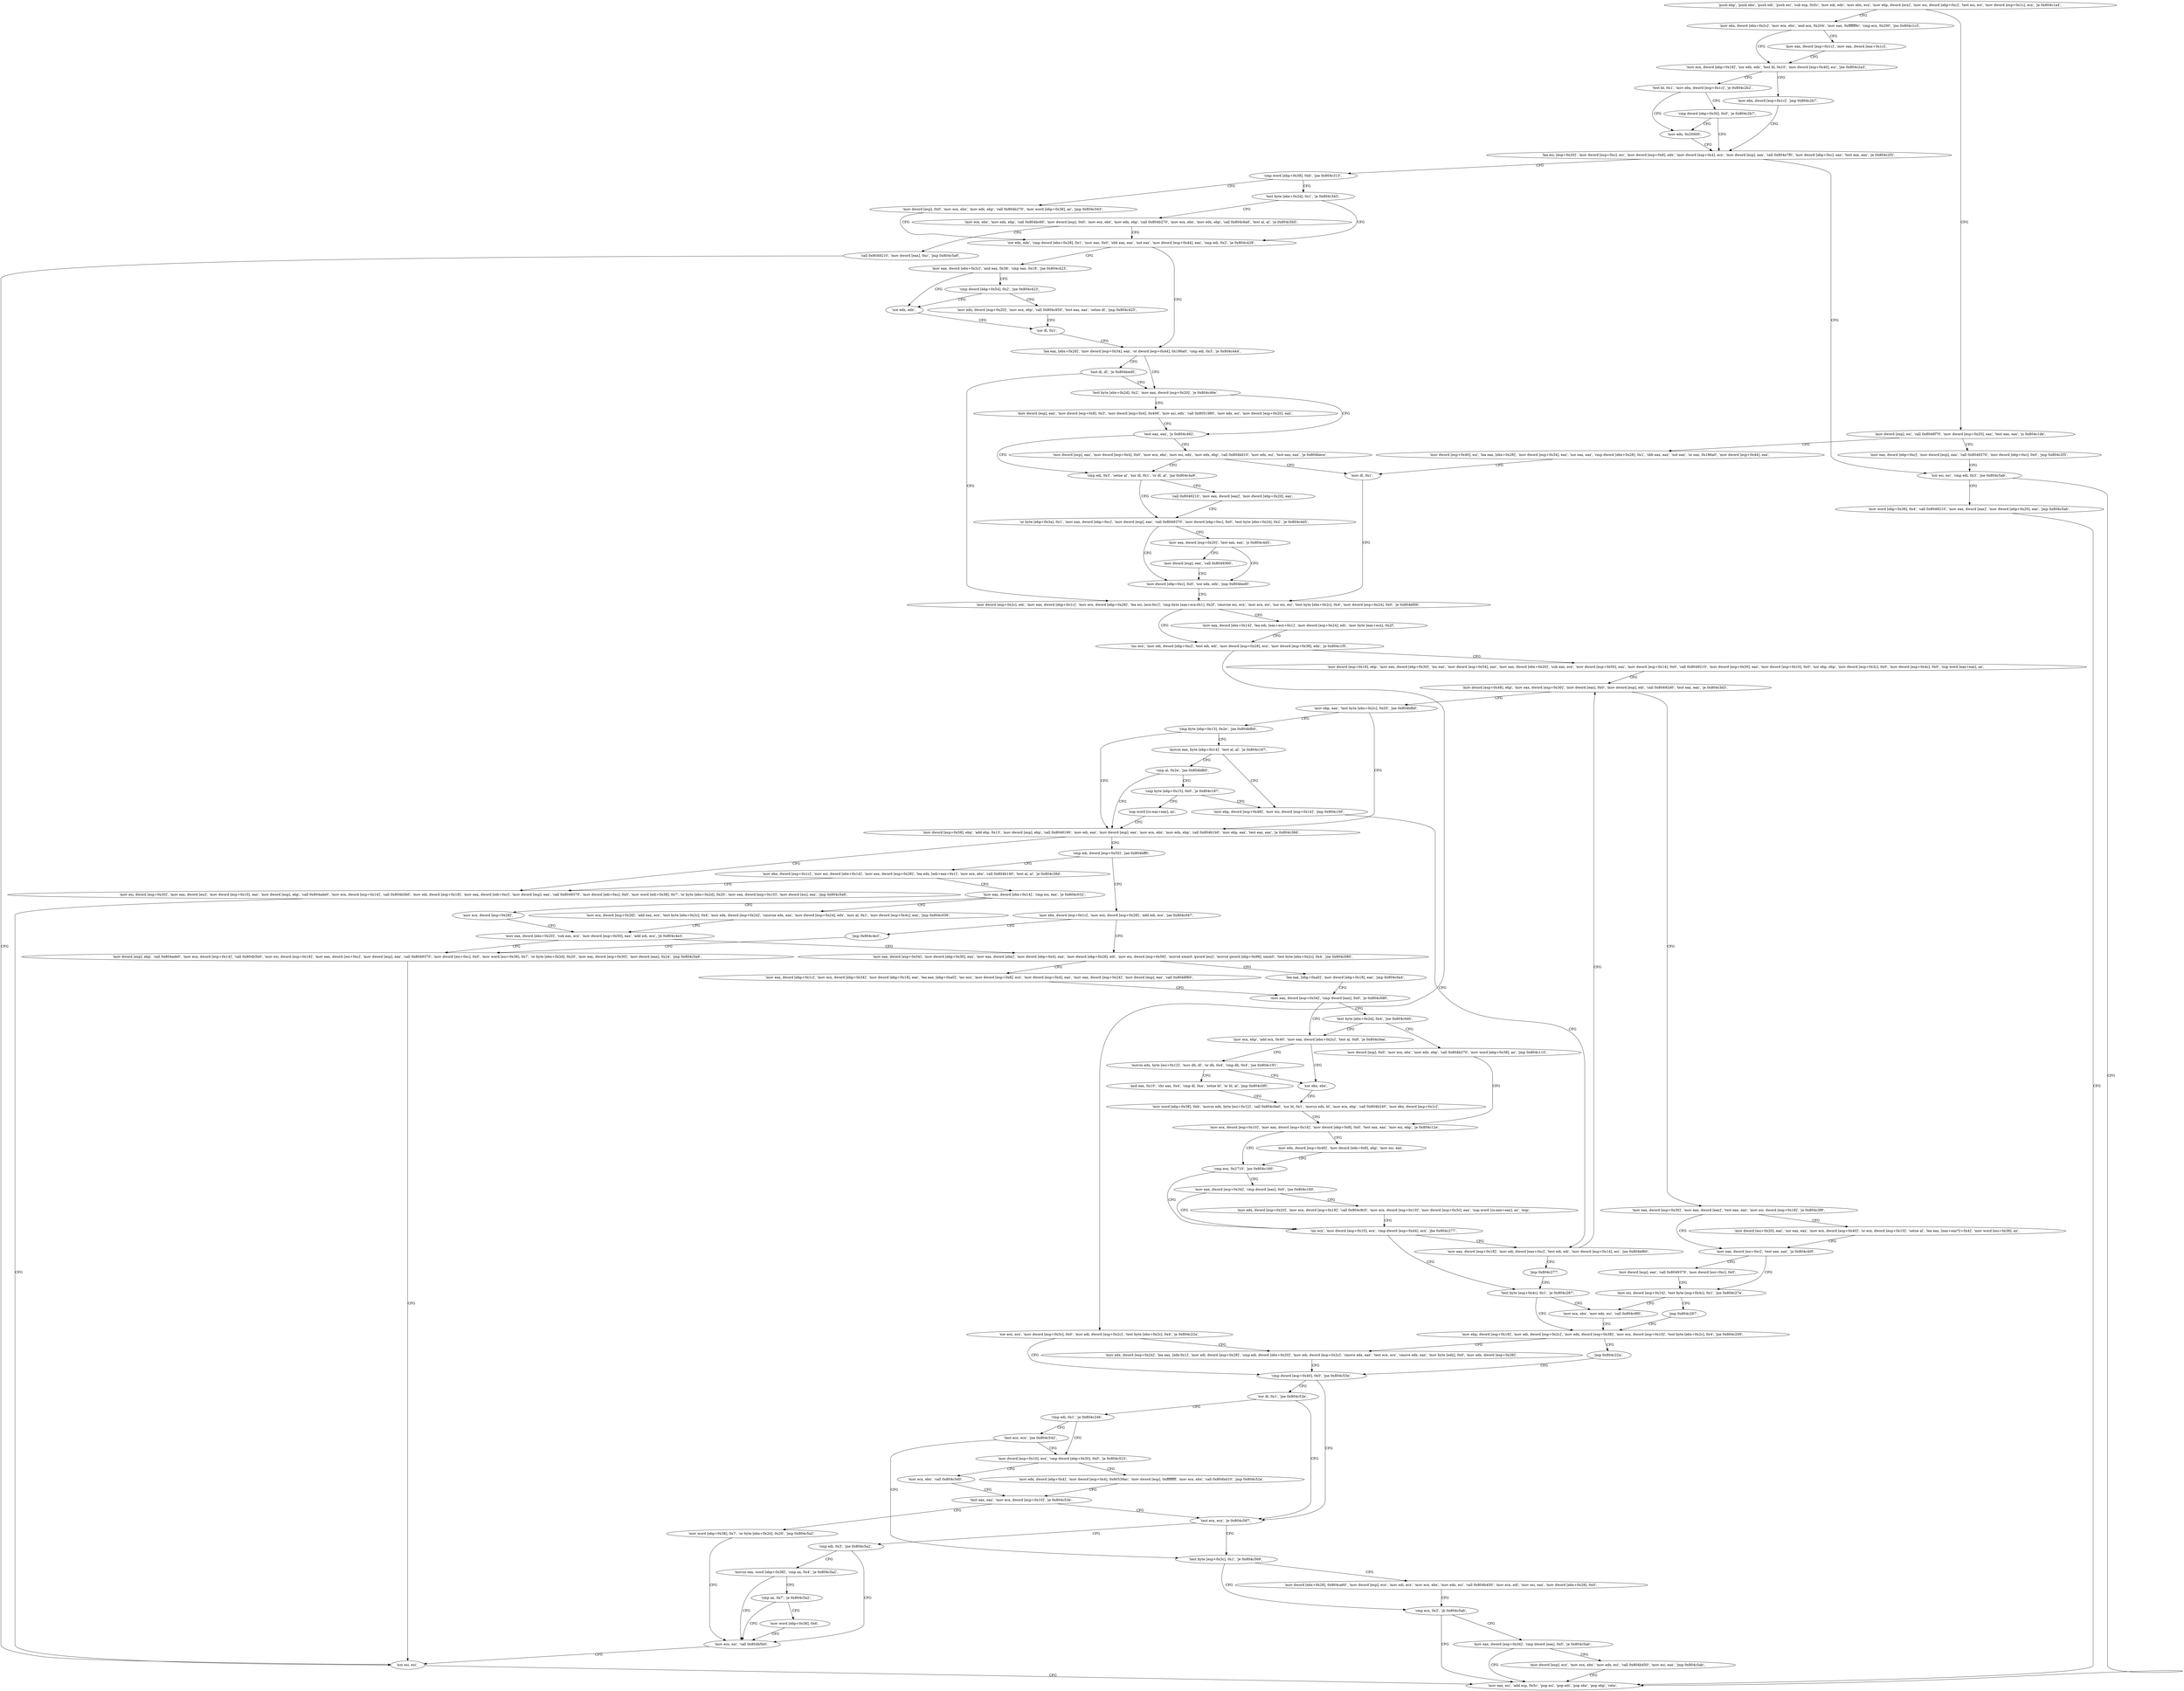 digraph "func" {
"134528640" [label = "'push ebp', 'push ebx', 'push edi', 'push esi', 'sub esp, 0x5c', 'mov edi, edx', 'mov ebx, ecx', 'mov ebp, dword [ecx]', 'mov esi, dword [ebp+0xc]', 'test esi, esi', 'mov dword [esp+0x1c], ecx', 'je 0x804c1a4', " ]
"134529444" [label = "'mov ebx, dword [ebx+0x2c]', 'mov ecx, ebx', 'and ecx, 0x204', 'mov eax, 0xffffff9c', 'cmp ecx, 0x200', 'jne 0x804c1c3', " ]
"134528668" [label = "'mov dword [esp], esi', 'call 0x8048f70', 'mov dword [esp+0x20], eax', 'test eax, eax', 'js 0x804c1de', " ]
"134529475" [label = "'mov ecx, dword [ebp+0x18]', 'xor edx, edx', 'test bl, 0x10', 'mov dword [esp+0x40], esi', 'jne 0x804c2a3', " ]
"134529468" [label = "'mov eax, dword [esp+0x1c]', 'mov eax, dword [eax+0x1c]', " ]
"134529502" [label = "'mov eax, dword [ebp+0xc]', 'mov dword [esp], eax', 'call 0x8049370', 'mov dword [ebp+0xc], 0x0', 'jmp 0x804c2f3', " ]
"134528688" [label = "'mov dword [esp+0x40], esi', 'lea eax, [ebx+0x28]', 'mov dword [esp+0x34], eax', 'xor eax, eax', 'cmp dword [ebx+0x28], 0x1', 'sbb eax, eax', 'not eax', 'or eax, 0x186a0', 'mov dword [esp+0x44], eax', " ]
"134529699" [label = "'test bl, 0x1', 'mov ebx, dword [esp+0x1c]', 'je 0x804c2b2', " ]
"134529493" [label = "'mov ebx, dword [esp+0x1c]', 'jmp 0x804c2b7', " ]
"134529779" [label = "'xor esi, esi', 'cmp edi, 0x3', 'jne 0x804c5ab', " ]
"134528718" [label = "'mov dl, 0x1', " ]
"134529714" [label = "'mov edx, 0x20000', " ]
"134529708" [label = "'cmp dword [ebp+0x30], 0x0', 'je 0x804c2b7', " ]
"134529719" [label = "'lea esi, [esp+0x20]', 'mov dword [esp+0xc], esi', 'mov dword [esp+0x8], edx', 'mov dword [esp+0x4], ecx', 'mov dword [esp], eax', 'call 0x804e7f0', 'mov dword [ebp+0xc], eax', 'test eax, eax', 'je 0x804c2f3', " ]
"134530475" [label = "'mov eax, esi', 'add esp, 0x5c', 'pop esi', 'pop edi', 'pop ebx', 'pop ebp', 'retn', " ]
"134529790" [label = "'mov word [ebp+0x38], 0x4', 'call 0x8049210', 'mov eax, dword [eax]', 'mov dword [ebp+0x20], eax', 'jmp 0x804c5ab', " ]
"134528774" [label = "'inc ecx', 'mov edi, dword [ebp+0xc]', 'test edi, edi', 'mov dword [esp+0x28], ecx', 'mov dword [esp+0x38], edx', 'je 0x804c1f5', " ]
"134529525" [label = "'xor ecx, ecx', 'mov dword [esp+0x3c], 0x0', 'mov edi, dword [esp+0x2c]', 'test byte [ebx+0x2c], 0x4', 'je 0x804c22a', " ]
"134528794" [label = "'mov dword [esp+0x18], ebp', 'mov eax, dword [ebp+0x30]', 'inc eax', 'mov dword [esp+0x54], eax', 'mov eax, dword [ebx+0x20]', 'sub eax, ecx', 'mov dword [esp+0x50], eax', 'mov dword [esp+0x14], 0x0', 'call 0x8049210', 'mov dword [esp+0x30], eax', 'mov dword [esp+0x10], 0x0', 'xor ebp, ebp', 'mov dword [esp+0x3c], 0x0', 'mov dword [esp+0x4c], 0x0', 'nop word [eax+eax], ax', " ]
"134528759" [label = "'mov eax, dword [ebx+0x14]', 'lea edi, [eax+ecx+0x1]', 'mov dword [esp+0x24], edi', 'mov byte [eax+ecx], 0x2f', " ]
"134529750" [label = "'cmp word [ebp+0x38], 0xb', 'jne 0x804c313', " ]
"134529578" [label = "'cmp dword [esp+0x40], 0x0', 'jne 0x804c53e', " ]
"134529545" [label = "'mov edx, dword [esp+0x24]', 'lea eax, [edx-0x1]', 'mov edi, dword [esp+0x28]', 'cmp edi, dword [ebx+0x20]', 'mov edi, dword [esp+0x2c]', 'cmove edx, eax', 'test ecx, ecx', 'cmove edx, eax', 'mov byte [edx], 0x0', 'mov edx, dword [esp+0x38]', " ]
"134528864" [label = "'mov dword [esp+0x48], ebp', 'mov eax, dword [esp+0x30]', 'mov dword [eax], 0x0', 'mov dword [esp], edi', 'call 0x80492d0', 'test eax, eax', 'je 0x804c3d3', " ]
"134529811" [label = "'test byte [ebx+0x2d], 0x1', 'je 0x804c343', " ]
"134529757" [label = "'mov dword [esp], 0x0', 'mov ecx, ebx', 'mov edx, ebp', 'call 0x804b270', 'mov word [ebp+0x38], ax', 'jmp 0x804c343', " ]
"134530366" [label = "'test ecx, ecx', 'je 0x804c587', " ]
"134529589" [label = "'xor dl, 0x1', 'jne 0x804c53e', " ]
"134530003" [label = "'mov eax, dword [esp+0x30]', 'mov eax, dword [eax]', 'test eax, eax', 'mov esi, dword [esp+0x18]', 'je 0x804c3f9', " ]
"134530041" [label = "'mov eax, dword [esi+0xc]', 'test eax, eax', 'je 0x804c40f', " ]
"134530017" [label = "'mov dword [esi+0x20], eax', 'xor eax, eax', 'mov ecx, dword [esp+0x40]', 'or ecx, dword [esp+0x10]', 'setne al', 'lea eax, [eax+eax*2+0x4]', 'mov word [esi+0x38], ax', " ]
"134528894" [label = "'mov ebp, eax', 'test byte [ebx+0x2c], 0x20', 'jne 0x804bfb0', " ]
"134528944" [label = "'mov dword [esp+0x58], ebp', 'add ebp, 0x13', 'mov dword [esp], ebp', 'call 0x8049190', 'mov edi, eax', 'mov dword [esp], eax', 'mov ecx, ebx', 'mov edx, ebp', 'call 0x804b1b0', 'mov ebp, eax', 'test eax, eax', 'je 0x804c38d', " ]
"134528902" [label = "'cmp byte [ebp+0x13], 0x2e', 'jne 0x804bfb0', " ]
"134529859" [label = "'xor edx, edx', 'cmp dword [ebx+0x28], 0x1', 'mov eax, 0x0', 'sbb eax, eax', 'not eax', 'mov dword [esp+0x44], eax', 'cmp edi, 0x2', 'je 0x804c428', " ]
"134529817" [label = "'mov ecx, ebx', 'mov edx, ebp', 'call 0x804bc60', 'mov dword [esp], 0x0', 'mov ecx, ebx', 'mov edx, ebp', 'call 0x804b270', 'mov ecx, ebx', 'mov edx, ebp', 'call 0x804c6a0', 'test al, al', 'je 0x804c5b5', " ]
"134530439" [label = "'cmp edi, 0x3', 'jne 0x804c5a2', " ]
"134530370" [label = "'test byte [esp+0x3c], 0x1', 'je 0x804c569', " ]
"134529598" [label = "'cmp edi, 0x1', 'je 0x804c24b', " ]
"134530063" [label = "'mov esi, dword [esp+0x14]', 'test byte [esp+0x4c], 0x1', 'jne 0x804c27e', " ]
"134530048" [label = "'mov dword [esp], eax', 'call 0x8049370', 'mov dword [esi+0xc], 0x0', " ]
"134529933" [label = "'mov esi, dword [esp+0x30]', 'mov eax, dword [esi]', 'mov dword [esp+0x10], eax', 'mov dword [esp], ebp', 'call 0x804ade0', 'mov ecx, dword [esp+0x14]', 'call 0x804b5b0', 'mov edi, dword [esp+0x18]', 'mov eax, dword [edi+0xc]', 'mov dword [esp], eax', 'call 0x8049370', 'mov dword [edi+0xc], 0x0', 'mov word [edi+0x38], 0x7', 'or byte [ebx+0x2d], 0x20', 'mov eax, dword [esp+0x10]', 'mov dword [esi], eax', 'jmp 0x804c5a9', " ]
"134528983" [label = "'cmp edi, dword [esp+0x50]', 'jae 0x804bff0', " ]
"134528908" [label = "'movzx eax, byte [ebp+0x14]', 'test al, al', 'je 0x804c187', " ]
"134530088" [label = "'lea eax, [ebx+0x28]', 'mov dword [esp+0x34], eax', 'or dword [esp+0x44], 0x186a0', 'cmp edi, 0x3', 'je 0x804c444', " ]
"134529887" [label = "'mov eax, dword [ebx+0x2c]', 'and eax, 0x38', 'cmp eax, 0x18', 'jne 0x804c423', " ]
"134530485" [label = "'call 0x8049210', 'mov dword [eax], 0xc', 'jmp 0x804c5a9', " ]
"134530466" [label = "'mov ecx, esi', 'call 0x804b5b0', " ]
"134530444" [label = "'movzx eax, word [ebp+0x38]', 'cmp ax, 0x4', 'je 0x804c5a2', " ]
"134530409" [label = "'cmp ecx, 0x2', 'jb 0x804c5ab', " ]
"134530377" [label = "'mov dword [ebx+0x28], 0x804ca60', 'mov dword [esp], ecx', 'mov edi, ecx', 'mov ecx, ebx', 'mov edx, esi', 'call 0x804b450', 'mov ecx, edi', 'mov esi, eax', 'mov dword [ebx+0x28], 0x0', " ]
"134529611" [label = "'mov dword [esp+0x10], ecx', 'cmp dword [ebp+0x30], 0x0', 'je 0x804c523', " ]
"134529603" [label = "'test ecx, ecx', 'jne 0x804c542', " ]
"134529662" [label = "'mov ecx, ebx', 'mov edx, esi', 'call 0x804c9f0', " ]
"134530078" [label = "'jmp 0x804c287', " ]
"134530473" [label = "'xor esi, esi', " ]
"134529008" [label = "'mov ebx, dword [esp+0x1c]', 'mov esi, dword [ebx+0x14]', 'mov eax, dword [esp+0x28]', 'lea edx, [edi+eax+0x1]', 'mov ecx, ebx', 'call 0x804b140', 'test al, al', 'je 0x804c38d', " ]
"134528989" [label = "'mov ebx, dword [esp+0x1c]', 'mov ecx, dword [esp+0x28]', 'add edi, ecx', 'jae 0x804c047', " ]
"134529415" [label = "'mov ebp, dword [esp+0x48]', 'mov esi, dword [esp+0x14]', 'jmp 0x804c16f', " ]
"134528920" [label = "'cmp al, 0x2e', 'jne 0x804bfb0', " ]
"134530116" [label = "'test byte [ebx+0x2d], 0x2', 'mov eax, dword [esp+0x20]', 'je 0x804c46e', " ]
"134530108" [label = "'test dl, dl', 'je 0x804bed0', " ]
"134530083" [label = "'xor edx, edx', " ]
"134529902" [label = "'cmp dword [ebp+0x54], 0x2', 'jne 0x804c423', " ]
"134530454" [label = "'cmp ax, 0x7', 'je 0x804c5a2', " ]
"134530414" [label = "'mov eax, dword [esp+0x34]', 'cmp dword [eax], 0x0', 'je 0x804c5ab', " ]
"134530339" [label = "'mov ecx, ebx', 'call 0x804c5d0', " ]
"134529625" [label = "'mov edx, dword [ebp+0x4]', 'mov dword [esp+0x4], 0x80539ac', 'mov dword [esp], 0xffffffff', 'mov ecx, ebx', 'call 0x804bd10', 'jmp 0x804c52a', " ]
"134529671" [label = "'mov ebp, dword [esp+0x18]', 'mov edi, dword [esp+0x2c]', 'mov edx, dword [esp+0x38]', 'mov ecx, dword [esp+0x10]', 'test byte [ebx+0x2c], 0x4', 'jne 0x804c209', " ]
"134529038" [label = "'mov eax, dword [ebx+0x14]', 'cmp esi, eax', 'je 0x804c032', " ]
"134529095" [label = "'mov eax, dword [esp+0x54]', 'mov dword [ebp+0x30], eax', 'mov eax, dword [ebx]', 'mov dword [ebp+0x4], eax', 'mov dword [ebp+0x28], edi', 'mov esi, dword [esp+0x58]', 'movsd xmm0, qword [esi]', 'movsd qword [ebp+0x98], xmm0', 'test byte [ebx+0x2c], 0x4', 'jne 0x804c080', " ]
"134529001" [label = "'jmp 0x804c4e3', " ]
"134529391" [label = "'mov eax, dword [esp+0x18]', 'mov edi, dword [eax+0xc]', 'test edi, edi', 'mov dword [esp+0x14], esi', 'jne 0x804bf60', " ]
"134528924" [label = "'cmp byte [ebp+0x15], 0x0', 'je 0x804c187', " ]
"134530158" [label = "'test eax, eax', 'js 0x804c492', " ]
"134530126" [label = "'mov dword [esp], eax', 'mov dword [esp+0x8], 0x3', 'mov dword [esp+0x4], 0x406', 'mov esi, edx', 'call 0x8051980', 'mov edx, esi', 'mov dword [esp+0x20], eax', " ]
"134528720" [label = "'mov dword [esp+0x2c], edi', 'mov eax, dword [ebp+0x1c]', 'mov ecx, dword [ebp+0x28]', 'lea esi, [ecx-0x1]', 'cmp byte [eax+ecx-0x1], 0x2f', 'cmovne esi, ecx', 'mov ecx, esi', 'xor esi, esi', 'test byte [ebx+0x2c], 0x4', 'mov dword [esp+0x24], 0x0', 'je 0x804bf06', " ]
"134530085" [label = "'xor dl, 0x1', " ]
"134529912" [label = "'mov edx, dword [esp+0x20]', 'mov ecx, ebp', 'call 0x804c950', 'test eax, eax', 'setne dl', 'jmp 0x804c425', " ]
"134530460" [label = "'mov word [ebp+0x38], 0x6', " ]
"134530423" [label = "'mov dword [esp], ecx', 'mov ecx, ebx', 'mov edx, esi', 'call 0x804b450', 'mov esi, eax', 'jmp 0x804c5ab', " ]
"134530346" [label = "'test eax, eax', 'mov ecx, dword [esp+0x10]', 'je 0x804c53e', " ]
"134529697" [label = "'jmp 0x804c22a', " ]
"134529074" [label = "'mov ecx, dword [esp+0x28]', " ]
"134529045" [label = "'mov ecx, dword [esp+0x28]', 'add eax, ecx', 'test byte [ebx+0x2c], 0x4', 'mov edx, dword [esp+0x24]', 'cmovne edx, eax', 'mov dword [esp+0x24], edx', 'mov al, 0x1', 'mov dword [esp+0x4c], eax', 'jmp 0x804c036', " ]
"134529152" [label = "'mov eax, dword [ebp+0x1c]', 'mov ecx, dword [ebp+0x34]', 'mov dword [ebp+0x18], eax', 'lea eax, [ebp+0xa0]', 'inc ecx', 'mov dword [esp+0x8], ecx', 'mov dword [esp+0x4], eax', 'mov eax, dword [esp+0x24]', 'mov dword [esp], eax', 'call 0x8048f80', " ]
"134529132" [label = "'lea eax, [ebp+0xa0]', 'mov dword [ebp+0x18], eax', 'jmp 0x804c0a4', " ]
"134530275" [label = "'mov dword [esp], ebp', 'call 0x804ade0', 'mov ecx, dword [esp+0x14]', 'call 0x804b5b0', 'mov esi, dword [esp+0x18]', 'mov eax, dword [esi+0xc]', 'mov dword [esp], eax', 'call 0x8049370', 'mov dword [esi+0xc], 0x0', 'mov word [esi+0x38], 0x7', 'or byte [ebx+0x2d], 0x20', 'mov eax, dword [esp+0x30]', 'mov dword [eax], 0x24', 'jmp 0x804c5a9', " ]
"134529410" [label = "'jmp 0x804c277', " ]
"134528934" [label = "'nop word [cs:eax+eax], ax', " ]
"134530194" [label = "'cmp edi, 0x3', 'setne al', 'xor dl, 0x1', 'or dl, al', 'jne 0x804c4a9', " ]
"134530162" [label = "'mov dword [esp], eax', 'mov dword [esp+0x4], 0x0', 'mov ecx, ebx', 'mov esi, edx', 'mov edx, ebp', 'call 0x804bd10', 'mov edx, esi', 'test eax, eax', 'je 0x804bece', " ]
"134530354" [label = "'mov word [ebp+0x38], 0x7', 'or byte [ebx+0x2d], 0x20', 'jmp 0x804c5a2', " ]
"134529078" [label = "'mov eax, dword [ebx+0x20]', 'sub eax, ecx', 'mov dword [esp+0x50], eax', 'add edi, ecx', 'jb 0x804c4e3', " ]
"134529188" [label = "'mov eax, dword [esp+0x34]', 'cmp dword [eax], 0x0', 'je 0x804c0d0', " ]
"134529655" [label = "'test byte [esp+0x4c], 0x1', 'je 0x804c287', " ]
"134530217" [label = "'or byte [ebp+0x3a], 0x1', 'mov eax, dword [ebp+0xc]', 'mov dword [esp], eax', 'call 0x8049370', 'mov dword [ebp+0xc], 0x0', 'test byte [ebx+0x2d], 0x2', 'je 0x804c4d5', " ]
"134530207" [label = "'call 0x8049210', 'mov eax, dword [eax]', 'mov dword [ebp+0x20], eax', " ]
"134529232" [label = "'mov ecx, ebp', 'add ecx, 0x40', 'mov eax, dword [ebx+0x2c]', 'test al, 0x8', 'je 0x804c0ee', " ]
"134529262" [label = "'xor ebx, ebx', " ]
"134529244" [label = "'movzx edx, byte [esi+0x12]', 'mov dh, dl', 'or dh, 0x4', 'cmp dh, 0x4', 'jne 0x804c191', " ]
"134529197" [label = "'test byte [ebx+0x2d], 0x4', 'jne 0x804c0d0', " ]
"134529203" [label = "'mov dword [esp], 0x0', 'mov ecx, ebx', 'mov edx, ebp', 'call 0x804b270', 'mov word [ebp+0x38], ax', 'jmp 0x804c110', " ]
"134530261" [label = "'mov dword [ebp+0xc], 0x0', 'xor edx, edx', 'jmp 0x804bed0', " ]
"134530245" [label = "'mov eax, dword [esp+0x20]', 'test eax, eax', 'js 0x804c4d5', " ]
"134529264" [label = "'mov word [ebp+0x38], 0xb', 'movzx edx, byte [esi+0x12]', 'call 0x804c9a0', 'xor bl, 0x1', 'movzx edx, bl', 'mov ecx, ebp', 'call 0x804b240', 'mov ebx, dword [esp+0x1c]', " ]
"134529425" [label = "'and eax, 0x10', 'shr eax, 0x4', 'cmp dl, 0xa', 'setne bl', 'or bl, al', 'jmp 0x804c0f0', " ]
"134529296" [label = "'mov ecx, dword [esp+0x10]', 'mov eax, dword [esp+0x14]', 'mov dword [ebp+0x8], 0x0', 'test eax, eax', 'mov esi, ebp', 'je 0x804c12e', " ]
"134530253" [label = "'mov dword [esp], eax', 'call 0x8049360', " ]
"134529326" [label = "'cmp ecx, 0x2710', 'jne 0x804c160', " ]
"134529376" [label = "'inc ecx', 'mov dword [esp+0x10], ecx', 'cmp dword [esp+0x44], ecx', 'jbe 0x804c277', " ]
"134529334" [label = "'mov eax, dword [esp+0x34]', 'cmp dword [eax], 0x0', 'jne 0x804c160', " ]
"134529317" [label = "'mov edx, dword [esp+0x48]', 'mov dword [edx+0x8], ebp', 'mov esi, eax', " ]
"134529343" [label = "'mov edx, dword [esp+0x20]', 'mov ecx, dword [esp+0x18]', 'call 0x804c9c0', 'mov ecx, dword [esp+0x10]', 'mov dword [esp+0x3c], eax', 'nop word [cs:eax+eax], ax', 'nop', " ]
"134528640" -> "134529444" [ label = "CFG" ]
"134528640" -> "134528668" [ label = "CFG" ]
"134529444" -> "134529475" [ label = "CFG" ]
"134529444" -> "134529468" [ label = "CFG" ]
"134528668" -> "134529502" [ label = "CFG" ]
"134528668" -> "134528688" [ label = "CFG" ]
"134529475" -> "134529699" [ label = "CFG" ]
"134529475" -> "134529493" [ label = "CFG" ]
"134529468" -> "134529475" [ label = "CFG" ]
"134529502" -> "134529779" [ label = "CFG" ]
"134528688" -> "134528718" [ label = "CFG" ]
"134529699" -> "134529714" [ label = "CFG" ]
"134529699" -> "134529708" [ label = "CFG" ]
"134529493" -> "134529719" [ label = "CFG" ]
"134529779" -> "134530475" [ label = "CFG" ]
"134529779" -> "134529790" [ label = "CFG" ]
"134528718" -> "134528720" [ label = "CFG" ]
"134529714" -> "134529719" [ label = "CFG" ]
"134529708" -> "134529719" [ label = "CFG" ]
"134529708" -> "134529714" [ label = "CFG" ]
"134529719" -> "134529779" [ label = "CFG" ]
"134529719" -> "134529750" [ label = "CFG" ]
"134529790" -> "134530475" [ label = "CFG" ]
"134528774" -> "134529525" [ label = "CFG" ]
"134528774" -> "134528794" [ label = "CFG" ]
"134529525" -> "134529578" [ label = "CFG" ]
"134529525" -> "134529545" [ label = "CFG" ]
"134528794" -> "134528864" [ label = "CFG" ]
"134528759" -> "134528774" [ label = "CFG" ]
"134529750" -> "134529811" [ label = "CFG" ]
"134529750" -> "134529757" [ label = "CFG" ]
"134529578" -> "134530366" [ label = "CFG" ]
"134529578" -> "134529589" [ label = "CFG" ]
"134529545" -> "134529578" [ label = "CFG" ]
"134528864" -> "134530003" [ label = "CFG" ]
"134528864" -> "134528894" [ label = "CFG" ]
"134529811" -> "134529859" [ label = "CFG" ]
"134529811" -> "134529817" [ label = "CFG" ]
"134529757" -> "134529859" [ label = "CFG" ]
"134530366" -> "134530439" [ label = "CFG" ]
"134530366" -> "134530370" [ label = "CFG" ]
"134529589" -> "134530366" [ label = "CFG" ]
"134529589" -> "134529598" [ label = "CFG" ]
"134530003" -> "134530041" [ label = "CFG" ]
"134530003" -> "134530017" [ label = "CFG" ]
"134530041" -> "134530063" [ label = "CFG" ]
"134530041" -> "134530048" [ label = "CFG" ]
"134530017" -> "134530041" [ label = "CFG" ]
"134528894" -> "134528944" [ label = "CFG" ]
"134528894" -> "134528902" [ label = "CFG" ]
"134528944" -> "134529933" [ label = "CFG" ]
"134528944" -> "134528983" [ label = "CFG" ]
"134528902" -> "134528944" [ label = "CFG" ]
"134528902" -> "134528908" [ label = "CFG" ]
"134529859" -> "134530088" [ label = "CFG" ]
"134529859" -> "134529887" [ label = "CFG" ]
"134529817" -> "134530485" [ label = "CFG" ]
"134529817" -> "134529859" [ label = "CFG" ]
"134530439" -> "134530466" [ label = "CFG" ]
"134530439" -> "134530444" [ label = "CFG" ]
"134530370" -> "134530409" [ label = "CFG" ]
"134530370" -> "134530377" [ label = "CFG" ]
"134529598" -> "134529611" [ label = "CFG" ]
"134529598" -> "134529603" [ label = "CFG" ]
"134530063" -> "134529662" [ label = "CFG" ]
"134530063" -> "134530078" [ label = "CFG" ]
"134530048" -> "134530063" [ label = "CFG" ]
"134529933" -> "134530473" [ label = "CFG" ]
"134528983" -> "134529008" [ label = "CFG" ]
"134528983" -> "134528989" [ label = "CFG" ]
"134528908" -> "134529415" [ label = "CFG" ]
"134528908" -> "134528920" [ label = "CFG" ]
"134530088" -> "134530116" [ label = "CFG" ]
"134530088" -> "134530108" [ label = "CFG" ]
"134529887" -> "134530083" [ label = "CFG" ]
"134529887" -> "134529902" [ label = "CFG" ]
"134530485" -> "134530473" [ label = "CFG" ]
"134530466" -> "134530473" [ label = "CFG" ]
"134530444" -> "134530466" [ label = "CFG" ]
"134530444" -> "134530454" [ label = "CFG" ]
"134530409" -> "134530475" [ label = "CFG" ]
"134530409" -> "134530414" [ label = "CFG" ]
"134530377" -> "134530409" [ label = "CFG" ]
"134529611" -> "134530339" [ label = "CFG" ]
"134529611" -> "134529625" [ label = "CFG" ]
"134529603" -> "134530370" [ label = "CFG" ]
"134529603" -> "134529611" [ label = "CFG" ]
"134529662" -> "134529671" [ label = "CFG" ]
"134530078" -> "134529671" [ label = "CFG" ]
"134530473" -> "134530475" [ label = "CFG" ]
"134529008" -> "134529933" [ label = "CFG" ]
"134529008" -> "134529038" [ label = "CFG" ]
"134528989" -> "134529095" [ label = "CFG" ]
"134528989" -> "134529001" [ label = "CFG" ]
"134529415" -> "134529391" [ label = "CFG" ]
"134528920" -> "134528944" [ label = "CFG" ]
"134528920" -> "134528924" [ label = "CFG" ]
"134530116" -> "134530158" [ label = "CFG" ]
"134530116" -> "134530126" [ label = "CFG" ]
"134530108" -> "134528720" [ label = "CFG" ]
"134530108" -> "134530116" [ label = "CFG" ]
"134530083" -> "134530085" [ label = "CFG" ]
"134529902" -> "134530083" [ label = "CFG" ]
"134529902" -> "134529912" [ label = "CFG" ]
"134530454" -> "134530466" [ label = "CFG" ]
"134530454" -> "134530460" [ label = "CFG" ]
"134530414" -> "134530475" [ label = "CFG" ]
"134530414" -> "134530423" [ label = "CFG" ]
"134530339" -> "134530346" [ label = "CFG" ]
"134529625" -> "134530346" [ label = "CFG" ]
"134529671" -> "134529545" [ label = "CFG" ]
"134529671" -> "134529697" [ label = "CFG" ]
"134529038" -> "134529074" [ label = "CFG" ]
"134529038" -> "134529045" [ label = "CFG" ]
"134529095" -> "134529152" [ label = "CFG" ]
"134529095" -> "134529132" [ label = "CFG" ]
"134529001" -> "134530275" [ label = "CFG" ]
"134529391" -> "134528864" [ label = "CFG" ]
"134529391" -> "134529410" [ label = "CFG" ]
"134528924" -> "134529415" [ label = "CFG" ]
"134528924" -> "134528934" [ label = "CFG" ]
"134530158" -> "134530194" [ label = "CFG" ]
"134530158" -> "134530162" [ label = "CFG" ]
"134530126" -> "134530158" [ label = "CFG" ]
"134528720" -> "134528774" [ label = "CFG" ]
"134528720" -> "134528759" [ label = "CFG" ]
"134530085" -> "134530088" [ label = "CFG" ]
"134529912" -> "134530085" [ label = "CFG" ]
"134530460" -> "134530466" [ label = "CFG" ]
"134530423" -> "134530475" [ label = "CFG" ]
"134530346" -> "134530366" [ label = "CFG" ]
"134530346" -> "134530354" [ label = "CFG" ]
"134529697" -> "134529578" [ label = "CFG" ]
"134529074" -> "134529078" [ label = "CFG" ]
"134529045" -> "134529078" [ label = "CFG" ]
"134529152" -> "134529188" [ label = "CFG" ]
"134529132" -> "134529188" [ label = "CFG" ]
"134530275" -> "134530473" [ label = "CFG" ]
"134529410" -> "134529655" [ label = "CFG" ]
"134528934" -> "134528944" [ label = "CFG" ]
"134530194" -> "134530217" [ label = "CFG" ]
"134530194" -> "134530207" [ label = "CFG" ]
"134530162" -> "134528718" [ label = "CFG" ]
"134530162" -> "134530194" [ label = "CFG" ]
"134530354" -> "134530466" [ label = "CFG" ]
"134529078" -> "134530275" [ label = "CFG" ]
"134529078" -> "134529095" [ label = "CFG" ]
"134529188" -> "134529232" [ label = "CFG" ]
"134529188" -> "134529197" [ label = "CFG" ]
"134529655" -> "134529671" [ label = "CFG" ]
"134529655" -> "134529662" [ label = "CFG" ]
"134530217" -> "134530261" [ label = "CFG" ]
"134530217" -> "134530245" [ label = "CFG" ]
"134530207" -> "134530217" [ label = "CFG" ]
"134529232" -> "134529262" [ label = "CFG" ]
"134529232" -> "134529244" [ label = "CFG" ]
"134529262" -> "134529264" [ label = "CFG" ]
"134529244" -> "134529425" [ label = "CFG" ]
"134529244" -> "134529262" [ label = "CFG" ]
"134529197" -> "134529232" [ label = "CFG" ]
"134529197" -> "134529203" [ label = "CFG" ]
"134529203" -> "134529296" [ label = "CFG" ]
"134530261" -> "134528720" [ label = "CFG" ]
"134530245" -> "134530261" [ label = "CFG" ]
"134530245" -> "134530253" [ label = "CFG" ]
"134529264" -> "134529296" [ label = "CFG" ]
"134529425" -> "134529264" [ label = "CFG" ]
"134529296" -> "134529326" [ label = "CFG" ]
"134529296" -> "134529317" [ label = "CFG" ]
"134530253" -> "134530261" [ label = "CFG" ]
"134529326" -> "134529376" [ label = "CFG" ]
"134529326" -> "134529334" [ label = "CFG" ]
"134529376" -> "134529655" [ label = "CFG" ]
"134529376" -> "134529391" [ label = "CFG" ]
"134529334" -> "134529376" [ label = "CFG" ]
"134529334" -> "134529343" [ label = "CFG" ]
"134529317" -> "134529326" [ label = "CFG" ]
"134529343" -> "134529376" [ label = "CFG" ]
}
